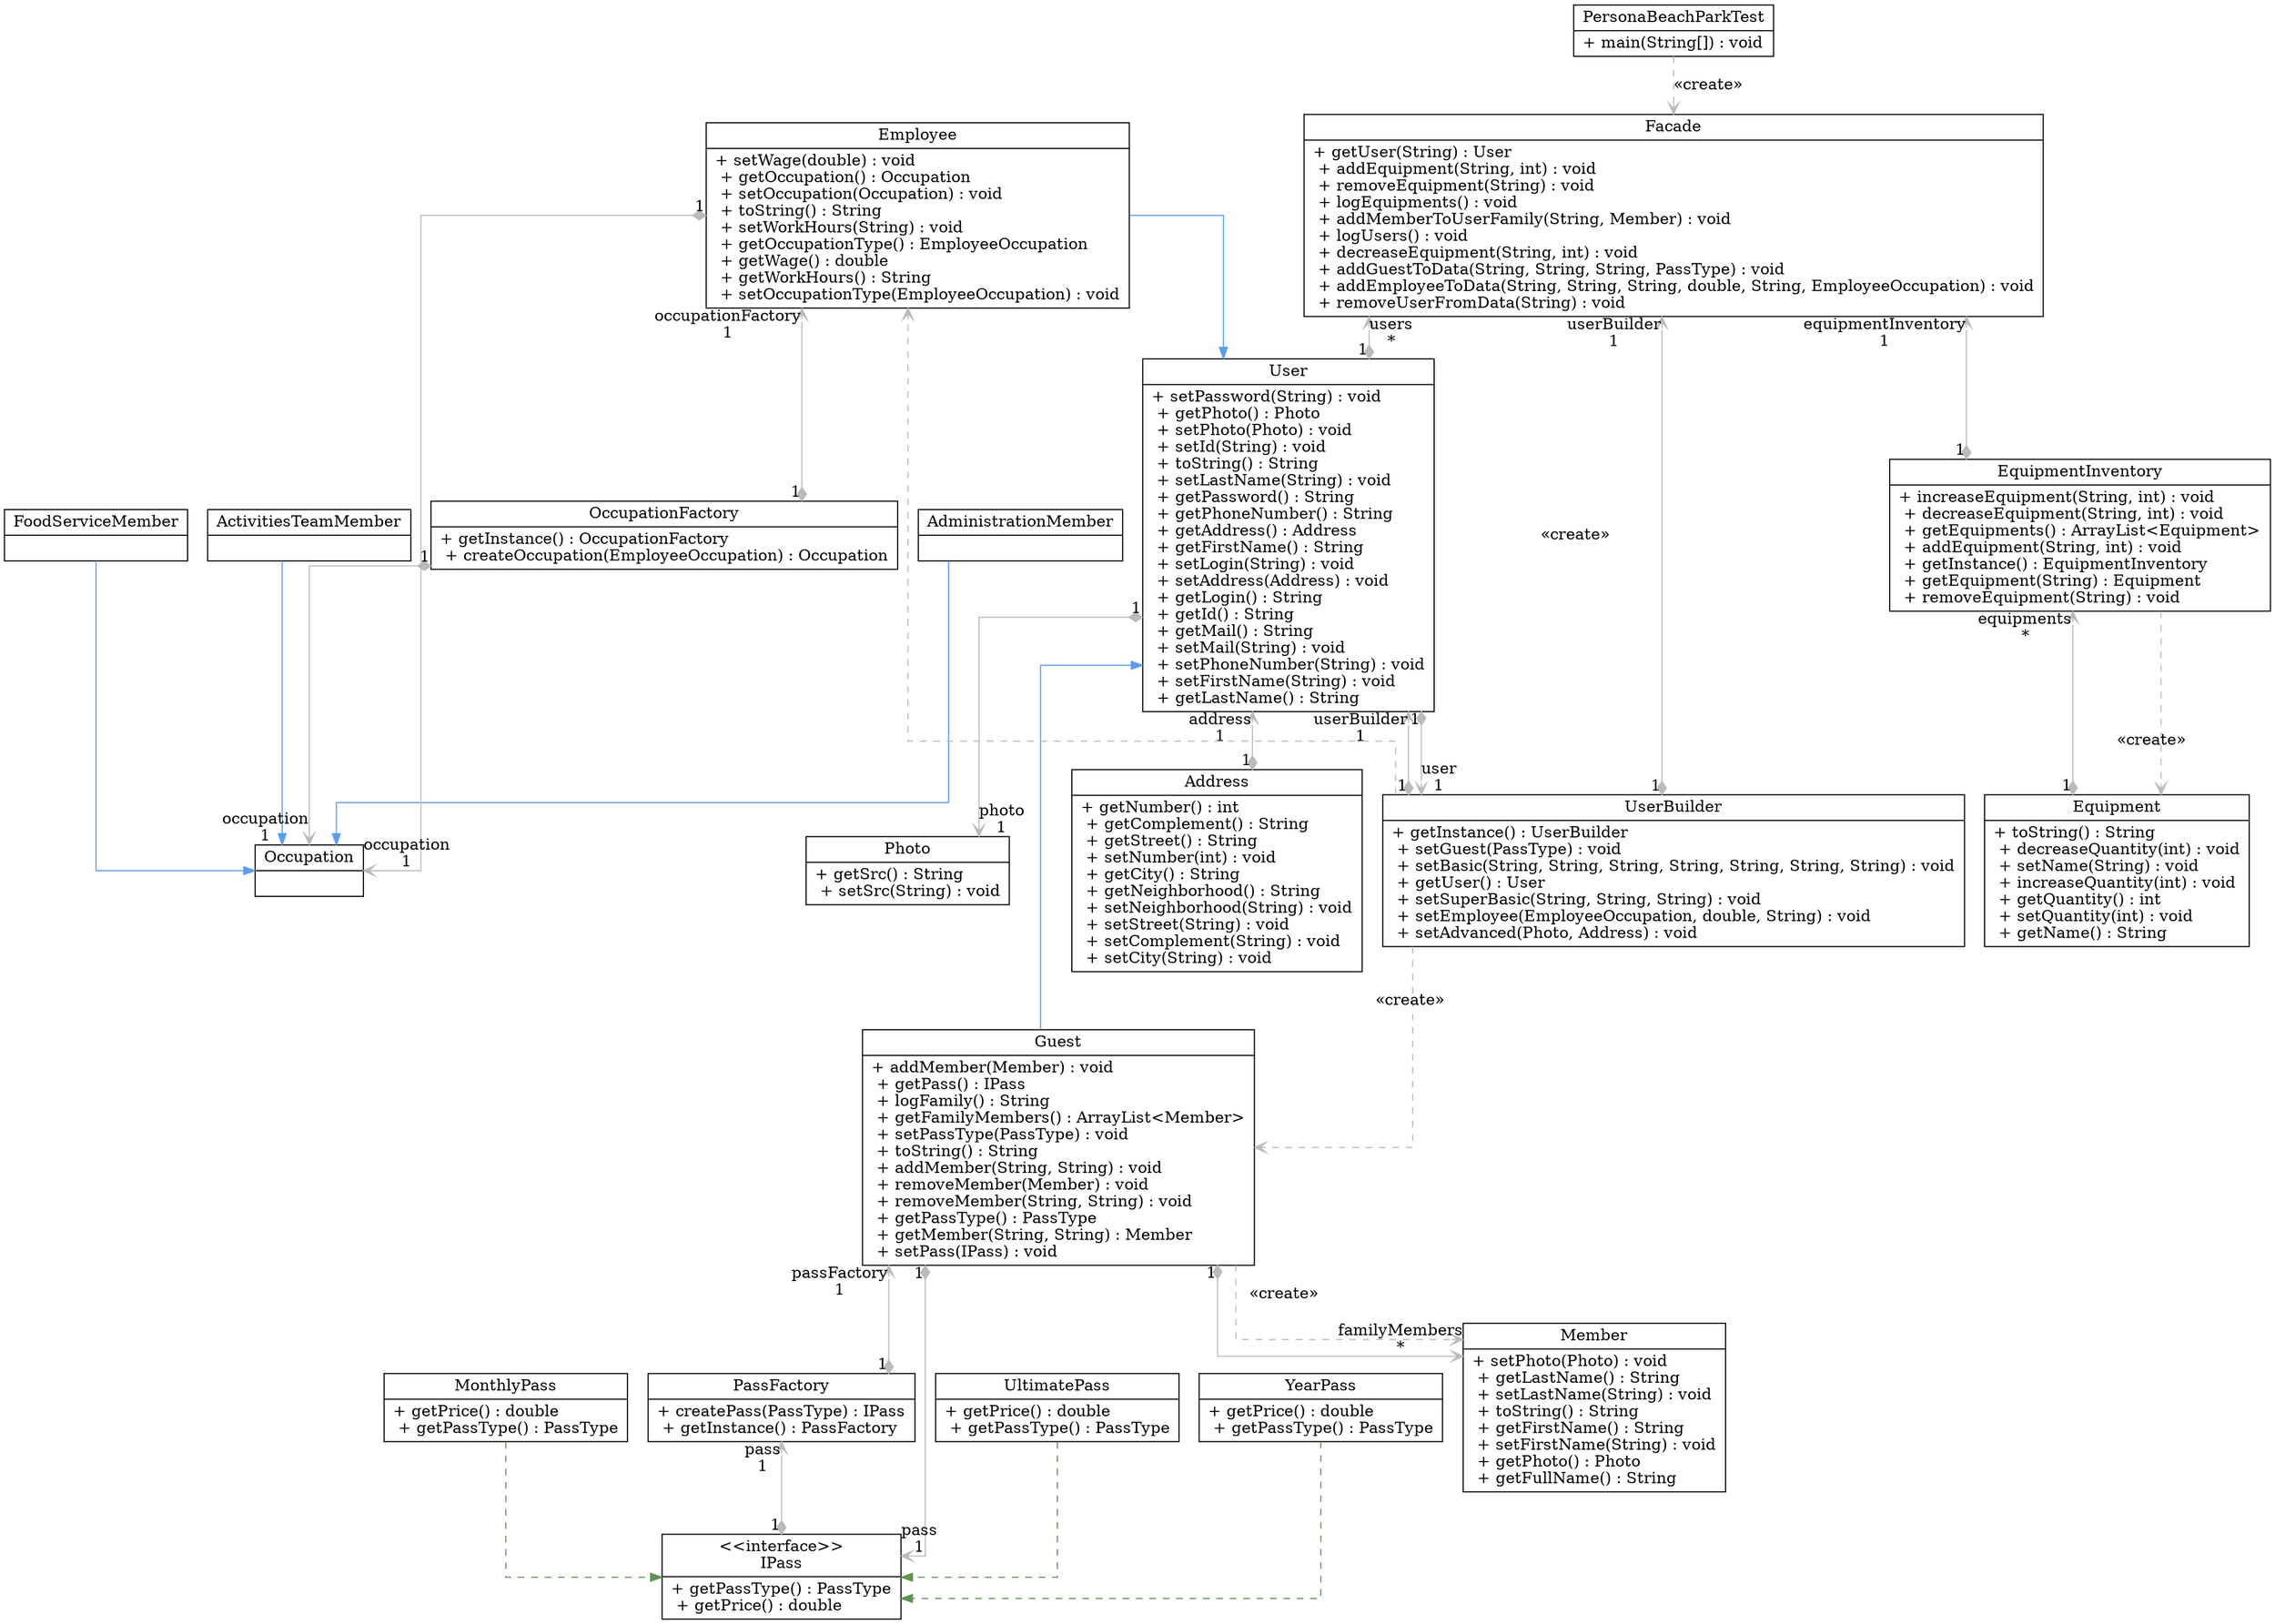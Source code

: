 digraph "main" {

splines  = ortho;
fontname = "Inconsolata";

node [colorscheme = ylgnbu4];
edge [colorscheme = dark28, dir = both];

ActivitiesTeamMember [shape = record, pos = "-5.743,9.160!"    , label = "{ ActivitiesTeamMember |  }"];
Address              [shape = record, pos = "-0.360,16.189!"   , label = "{ Address | + getNumber() : int\l + getComplement() : String\l + getStreet() : String\l + setNumber(int) : void\l + getCity() : String\l + getNeighborhood() : String\l + setNeighborhood(String) : void\l + setStreet(String) : void\l + setComplement(String) : void\l + setCity(String) : void\l }"];
AdministrationMember [shape = record, pos = "-5.184,9.998!"    , label = "{ AdministrationMember |  }"];
Employee             [shape = record, pos = "-1.792,11.952!"   , label = "{ Employee | + setWage(double) : void\l + getOccupation() : Occupation\l + setOccupation(Occupation) : void\l + toString() : String\l + setWorkHours(String) : void\l + getOccupationType() : EmployeeOccupation\l + getWage() : double\l + getWorkHours() : String\l + setOccupationType(EmployeeOccupation) : void\l }"];
Equipment            [shape = record, pos = "3.339,4.000!"     , label = "{ Equipment | + toString() : String\l + decreaseQuantity(int) : void\l + setName(String) : void\l + increaseQuantity(int) : void\l + getQuantity() : int\l + setQuantity(int) : void\l + getName() : String\l }"];
EquipmentInventory   [shape = record, pos = "-0.888,4.000!"    , label = "{ EquipmentInventory | + increaseEquipment(String, int) : void\l + decreaseEquipment(String, int) : void\l + getEquipments() : ArrayList\<Equipment\>\l + addEquipment(String, int) : void\l + getInstance() : EquipmentInventory\l + getEquipment(String) : Equipment\l + removeEquipment(String) : void\l }"];
Facade               [shape = record, pos = "-4.729,8.020!"    , label = "{ Facade | + getUser(String) : User\l + addEquipment(String, int) : void\l + removeEquipment(String) : void\l + logEquipments() : void\l + addMemberToUserFamily(String, Member) : void\l + logUsers() : void\l + decreaseEquipment(String, int) : void\l + addGuestToData(String, String, String, PassType) : void\l + addEmployeeToData(String, String, String, double, String, EmployeeOccupation) : void\l + removeUserFromData(String) : void\l }"];
FoodServiceMember    [shape = record, pos = "-8.340,9.998!"    , label = "{ FoodServiceMember |  }"];
Guest                [shape = record, pos = "7.302,12.869!"    , label = "{ Guest | + addMember(Member) : void\l + getPass() : IPass\l + logFamily() : String\l + getFamilyMembers() : ArrayList\<Member\>\l + setPassType(PassType) : void\l + toString() : String\l + addMember(String, String) : void\l + removeMember(Member) : void\l + removeMember(String, String) : void\l + getPassType() : PassType\l + getMember(String, String) : Member\l + setPass(IPass) : void\l }"];
IPass                [shape = record, pos = "12.263,7.714!"    , label = "{ \<\<interface\>\>\nIPass | + getPassType() : PassType\l + getPrice() : double\l }"];
Member               [shape = record, pos = "11.730,12.086!"   , label = "{ Member | + setPhoto(Photo) : void\l + getLastName() : String\l + setLastName(String) : void\l + toString() : String\l + getFirstName() : String\l + setFirstName(String) : void\l + getPhoto() : Photo\l + getFullName() : String\l }"];
MonthlyPass          [shape = record, pos = "12.263,4.822!"    , label = "{ MonthlyPass | + getPrice() : double\l + getPassType() : PassType\l }"];
Occupation           [shape = record, pos = "-6.191,10.820!"   , label = "{ Occupation |  }"];
OccupationFactory    [shape = record, pos = "-6.934,12.629!"   , label = "{ OccupationFactory | + getInstance() : OccupationFactory\l + createOccupation(EmployeeOccupation) : Occupation\l }"];
PassFactory          [shape = record, pos = "8.642,7.714!"     , label = "{ PassFactory | + createPass(PassType) : IPass\l + getInstance() : PassFactory\l }"];
PersonaBeachParkTest [shape = record, pos = "-4.288,3.783!"    , label = "{ PersonaBeachParkTest | + main(String[]) : void\l }"];
Photo                [shape = record, pos = "7.416,14.691!"    , label = "{ Photo | + getSrc() : String\l + setSrc(String) : void\l }"];
UltimatePass         [shape = record, pos = "13.705,6.118!"    , label = "{ UltimatePass | + getPrice() : double\l + getPassType() : PassType\l }"];
User                 [shape = record, pos = "3.736,16.445!"    , label = "{ User | + setPassword(String) : void\l + getPhoto() : Photo\l + setPhoto(Photo) : void\l + setId(String) : void\l + toString() : String\l + setLastName(String) : void\l + getPassword() : String\l + getPhoneNumber() : String\l + getAddress() : Address\l + getFirstName() : String\l + setLogin(String) : void\l + setAddress(Address) : void\l + getLogin() : String\l + getId() : String\l + getMail() : String\l + setMail(String) : void\l + setPhoneNumber(String) : void\l + setFirstName(String) : void\l + getLastName() : String\l }"];
UserBuilder          [shape = record, pos = "2.348,7.186!"     , label = "{ UserBuilder | + getInstance() : UserBuilder\l + setGuest(PassType) : void\l + setBasic(String, String, String, String, String, String, String) : void\l + getUser() : User\l + setSuperBasic(String, String, String) : void\l + setEmployee(EmployeeOccupation, double, String) : void\l + setAdvanced(Photo, Address) : void\l }"];
YearPass             [shape = record, pos = "10.698,6.118!"    , label = "{ YearPass | + getPrice() : double\l + getPassType() : PassType\l }"];

ActivitiesTeamMember -> Occupation           [color = "#589df6", style = solid , arrowtail = none    , arrowhead = normal  , taillabel = "", label = "", headlabel = ""];
AdministrationMember -> Occupation           [color = "#589df6", style = solid , arrowtail = none    , arrowhead = normal  , taillabel = "", label = "", headlabel = ""];
Employee             -> Occupation           [color = "#bbbbbb", style = solid , arrowtail = diamond , arrowhead = vee     , taillabel = "1", label = "", headlabel = "occupation\n1"];
Employee             -> OccupationFactory    [color = "#bbbbbb", style = solid , arrowtail = diamond , arrowhead = vee     , taillabel = "1", label = "", headlabel = "occupationFactory\n1"];
Employee             -> User                 [color = "#589df6", style = solid , arrowtail = none    , arrowhead = normal  , taillabel = "", label = "", headlabel = ""];
EquipmentInventory   -> Equipment            [color = "#bbbbbb", style = solid , arrowtail = diamond , arrowhead = vee     , taillabel = "1", label = "", headlabel = "equipments\n*"];
EquipmentInventory   -> Equipment            [color = "#bbbbbb", style = dashed, arrowtail = none    , arrowhead = vee     , taillabel = "", label = "«create»", headlabel = ""];
Facade               -> EquipmentInventory   [color = "#bbbbbb", style = solid , arrowtail = diamond , arrowhead = vee     , taillabel = "1", label = "", headlabel = "equipmentInventory\n1"];
Facade               -> User                 [color = "#bbbbbb", style = solid , arrowtail = diamond , arrowhead = vee     , taillabel = "1", label = "", headlabel = "users\n*"];
Facade               -> UserBuilder          [color = "#bbbbbb", style = solid , arrowtail = diamond , arrowhead = vee     , taillabel = "1", label = "", headlabel = "userBuilder\n1"];
FoodServiceMember    -> Occupation           [color = "#589df6", style = solid , arrowtail = none    , arrowhead = normal  , taillabel = "", label = "", headlabel = ""];
Guest                -> IPass                [color = "#bbbbbb", style = solid , arrowtail = diamond , arrowhead = vee     , taillabel = "1", label = "", headlabel = "pass\n1"];
Guest                -> Member               [color = "#bbbbbb", style = dashed, arrowtail = none    , arrowhead = vee     , taillabel = "", label = "«create»", headlabel = ""];
Guest                -> Member               [color = "#bbbbbb", style = solid , arrowtail = diamond , arrowhead = vee     , taillabel = "1", label = "", headlabel = "familyMembers\n*"];
Guest                -> PassFactory          [color = "#bbbbbb", style = solid , arrowtail = diamond , arrowhead = vee     , taillabel = "1", label = "", headlabel = "passFactory\n1"];
Guest                -> User                 [color = "#589df6", style = solid , arrowtail = none    , arrowhead = normal  , taillabel = "", label = "", headlabel = ""];
MonthlyPass          -> IPass                [color = "#609350", style = dashed, arrowtail = none    , arrowhead = normal  , taillabel = "", label = "", headlabel = ""];
OccupationFactory    -> Occupation           [color = "#bbbbbb", style = solid , arrowtail = diamond , arrowhead = vee     , taillabel = "1", label = "", headlabel = "occupation\n1"];
PassFactory          -> IPass                [color = "#bbbbbb", style = solid , arrowtail = diamond , arrowhead = vee     , taillabel = "1", label = "", headlabel = "pass\n1"];
PersonaBeachParkTest -> Facade               [color = "#bbbbbb", style = dashed, arrowtail = none    , arrowhead = vee     , taillabel = "", label = "«create»", headlabel = ""];
UltimatePass         -> IPass                [color = "#609350", style = dashed, arrowtail = none    , arrowhead = normal  , taillabel = "", label = "", headlabel = ""];
User                 -> Address              [color = "#bbbbbb", style = solid , arrowtail = diamond , arrowhead = vee     , taillabel = "1", label = "", headlabel = "address\n1"];
User                 -> Photo                [color = "#bbbbbb", style = solid , arrowtail = diamond , arrowhead = vee     , taillabel = "1", label = "", headlabel = "photo\n1"];
User                 -> UserBuilder          [color = "#bbbbbb", style = solid , arrowtail = diamond , arrowhead = vee     , taillabel = "1", label = "", headlabel = "userBuilder\n1"];
UserBuilder          -> Employee             [color = "#bbbbbb", style = dashed, arrowtail = none    , arrowhead = vee     , taillabel = "", label = "«create»", headlabel = ""];
UserBuilder          -> Guest                [color = "#bbbbbb", style = dashed, arrowtail = none    , arrowhead = vee     , taillabel = "", label = "«create»", headlabel = ""];
UserBuilder          -> User                 [color = "#bbbbbb", style = solid , arrowtail = diamond , arrowhead = vee     , taillabel = "1", label = "", headlabel = "user\n1"];
YearPass             -> IPass                [color = "#609350", style = dashed, arrowtail = none    , arrowhead = normal  , taillabel = "", label = "", headlabel = ""];

}
